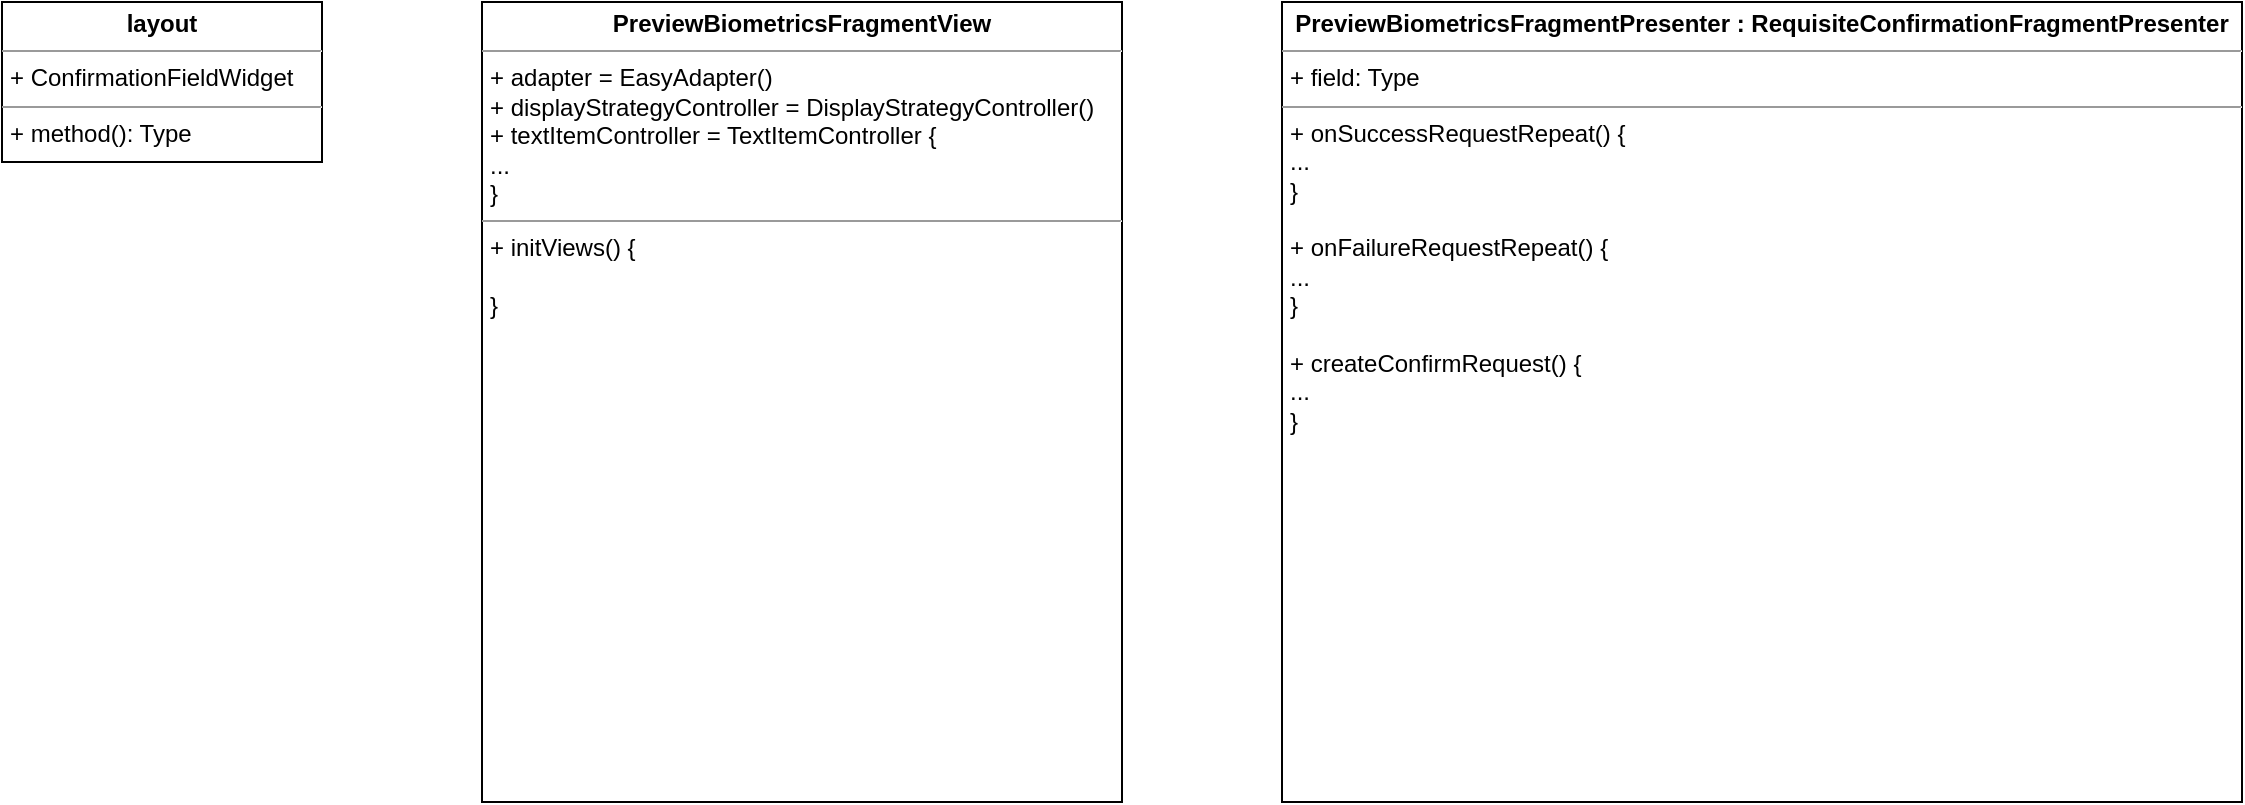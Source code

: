 <mxfile version="17.4.0" type="github">
  <diagram id="F2cIXI0qztmpp3JYABv5" name="Page-1">
    <mxGraphModel dx="556" dy="376" grid="1" gridSize="10" guides="1" tooltips="1" connect="1" arrows="1" fold="1" page="1" pageScale="1" pageWidth="827" pageHeight="1169" math="0" shadow="0">
      <root>
        <mxCell id="0" />
        <mxCell id="1" parent="0" />
        <mxCell id="ljfZ4cZ_r5Jr-hCkHj5f-1" value="&lt;p style=&quot;margin: 0px ; margin-top: 4px ; text-align: center&quot;&gt;&lt;b&gt;PreviewBiometricsFragmentView&lt;br&gt;&lt;/b&gt;&lt;/p&gt;&lt;hr size=&quot;1&quot;&gt;&lt;p style=&quot;margin: 0px ; margin-left: 4px&quot;&gt;+ adapter = EasyAdapter()&lt;/p&gt;&lt;p style=&quot;margin: 0px ; margin-left: 4px&quot;&gt;+ displayStrategyController = DisplayStrategyController()&lt;/p&gt;&lt;p style=&quot;margin: 0px ; margin-left: 4px&quot;&gt;+ textItemController = TextItemController {&lt;/p&gt;&lt;p style=&quot;margin: 0px ; margin-left: 4px&quot;&gt;...&lt;br&gt;&lt;/p&gt;&lt;p style=&quot;margin: 0px ; margin-left: 4px&quot;&gt;}&lt;br&gt;&lt;/p&gt;&lt;hr size=&quot;1&quot;&gt;&lt;p style=&quot;margin: 0px ; margin-left: 4px&quot;&gt;+ initViews() {&lt;/p&gt;&lt;p style=&quot;margin: 0px ; margin-left: 4px&quot;&gt;&lt;br&gt;&lt;/p&gt;&lt;p style=&quot;margin: 0px ; margin-left: 4px&quot;&gt;}&lt;/p&gt;" style="verticalAlign=top;align=left;overflow=fill;fontSize=12;fontFamily=Helvetica;html=1;" parent="1" vertex="1">
          <mxGeometry x="320" y="80" width="320" height="400" as="geometry" />
        </mxCell>
        <mxCell id="ljfZ4cZ_r5Jr-hCkHj5f-2" value="&lt;p style=&quot;margin: 0px ; margin-top: 4px ; text-align: center&quot;&gt;&lt;b&gt;PreviewBiometricsFragmentPresenter : RequisiteConfirmationFragmentPresenter&lt;br&gt;&lt;/b&gt;&lt;/p&gt;&lt;hr size=&quot;1&quot;&gt;&lt;p style=&quot;margin: 0px ; margin-left: 4px&quot;&gt;+ field: Type&lt;/p&gt;&lt;hr size=&quot;1&quot;&gt;&lt;p style=&quot;margin: 0px ; margin-left: 4px&quot;&gt;+ onSuccessRequestRepeat() {&lt;/p&gt;&lt;p style=&quot;margin: 0px ; margin-left: 4px&quot;&gt;...&lt;br&gt;&lt;/p&gt;&lt;p style=&quot;margin: 0px ; margin-left: 4px&quot;&gt;}&lt;/p&gt;&lt;p style=&quot;margin: 0px ; margin-left: 4px&quot;&gt;&lt;br&gt;&lt;/p&gt;&lt;p style=&quot;margin: 0px ; margin-left: 4px&quot;&gt;+ onFailureRequestRepeat() {&lt;/p&gt;&lt;p style=&quot;margin: 0px ; margin-left: 4px&quot;&gt;...&lt;br&gt;&lt;/p&gt;&lt;p style=&quot;margin: 0px ; margin-left: 4px&quot;&gt;}&lt;/p&gt;&lt;p style=&quot;margin: 0px ; margin-left: 4px&quot;&gt;&lt;br&gt;&lt;/p&gt;&lt;p style=&quot;margin: 0px ; margin-left: 4px&quot;&gt;+ createConfirmRequest() {&lt;/p&gt;&lt;p style=&quot;margin: 0px ; margin-left: 4px&quot;&gt;...&lt;br&gt;&lt;/p&gt;&lt;p style=&quot;margin: 0px ; margin-left: 4px&quot;&gt;}&lt;br&gt;&lt;/p&gt;" style="verticalAlign=top;align=left;overflow=fill;fontSize=12;fontFamily=Helvetica;html=1;" parent="1" vertex="1">
          <mxGeometry x="720" y="80" width="480" height="400" as="geometry" />
        </mxCell>
        <mxCell id="KR71yvNh6sFwL_0YMKFg-1" value="&lt;p style=&quot;margin: 0px ; margin-top: 4px ; text-align: center&quot;&gt;&lt;b&gt;layout&lt;br&gt;&lt;/b&gt;&lt;/p&gt;&lt;hr size=&quot;1&quot;&gt;&lt;p style=&quot;margin: 0px ; margin-left: 4px&quot;&gt;+ ConfirmationFieldWidget&lt;/p&gt;&lt;hr size=&quot;1&quot;&gt;&lt;p style=&quot;margin: 0px ; margin-left: 4px&quot;&gt;+ method(): Type&lt;/p&gt;" style="verticalAlign=top;align=left;overflow=fill;fontSize=12;fontFamily=Helvetica;html=1;" vertex="1" parent="1">
          <mxGeometry x="80" y="80" width="160" height="80" as="geometry" />
        </mxCell>
      </root>
    </mxGraphModel>
  </diagram>
</mxfile>

